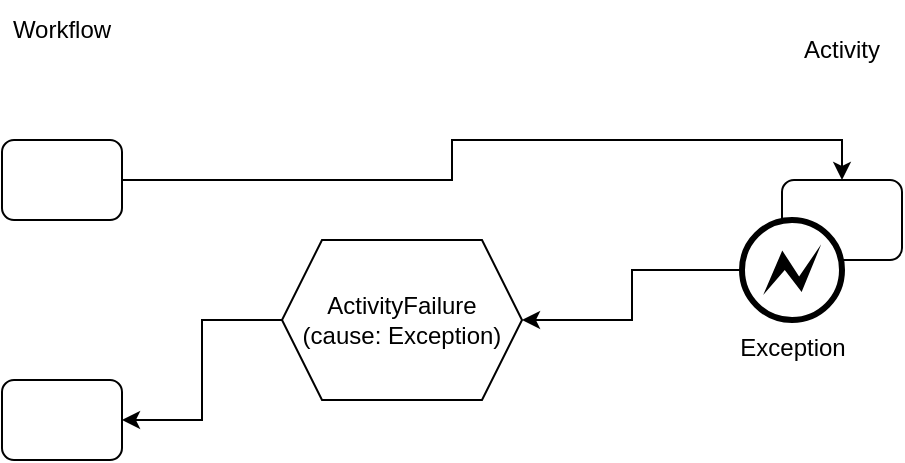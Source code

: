<mxfile version="16.5.1" type="device"><diagram id="1a1bm-5onYUr4Q6r1A3g" name="Page-1"><mxGraphModel dx="1422" dy="865" grid="1" gridSize="10" guides="1" tooltips="1" connect="1" arrows="1" fold="1" page="1" pageScale="1" pageWidth="850" pageHeight="1100" math="0" shadow="0"><root><mxCell id="0"/><mxCell id="1" parent="0"/><mxCell id="aqAcWAGIN5amxSp_lnpE-1" value="Workflow" style="text;html=1;strokeColor=none;fillColor=none;align=center;verticalAlign=middle;whiteSpace=wrap;rounded=0;" vertex="1" parent="1"><mxGeometry x="120" y="50" width="60" height="30" as="geometry"/></mxCell><mxCell id="aqAcWAGIN5amxSp_lnpE-2" value="Activity" style="text;html=1;strokeColor=none;fillColor=none;align=center;verticalAlign=middle;whiteSpace=wrap;rounded=0;" vertex="1" parent="1"><mxGeometry x="510" y="60" width="60" height="30" as="geometry"/></mxCell><mxCell id="aqAcWAGIN5amxSp_lnpE-3" value="" style="rounded=1;whiteSpace=wrap;html=1;" vertex="1" parent="1"><mxGeometry x="510" y="140" width="60" height="40" as="geometry"/></mxCell><mxCell id="aqAcWAGIN5amxSp_lnpE-6" style="edgeStyle=orthogonalEdgeStyle;rounded=0;orthogonalLoop=1;jettySize=auto;html=1;entryX=1;entryY=0.5;entryDx=0;entryDy=0;" edge="1" parent="1" source="aqAcWAGIN5amxSp_lnpE-4" target="aqAcWAGIN5amxSp_lnpE-5"><mxGeometry relative="1" as="geometry"/></mxCell><mxCell id="aqAcWAGIN5amxSp_lnpE-4" value="Exception" style="points=[[0.145,0.145,0],[0.5,0,0],[0.855,0.145,0],[1,0.5,0],[0.855,0.855,0],[0.5,1,0],[0.145,0.855,0],[0,0.5,0]];shape=mxgraph.bpmn.event;html=1;verticalLabelPosition=bottom;labelBackgroundColor=#ffffff;verticalAlign=top;align=center;perimeter=ellipsePerimeter;outlineConnect=0;aspect=fixed;outline=end;symbol=error;" vertex="1" parent="1"><mxGeometry x="490" y="160" width="50" height="50" as="geometry"/></mxCell><mxCell id="aqAcWAGIN5amxSp_lnpE-13" style="edgeStyle=orthogonalEdgeStyle;rounded=0;orthogonalLoop=1;jettySize=auto;html=1;entryX=1;entryY=0.5;entryDx=0;entryDy=0;" edge="1" parent="1" source="aqAcWAGIN5amxSp_lnpE-5" target="aqAcWAGIN5amxSp_lnpE-12"><mxGeometry relative="1" as="geometry"/></mxCell><mxCell id="aqAcWAGIN5amxSp_lnpE-5" value="ActivityFailure&lt;br&gt;(cause: Exception)" style="shape=hexagon;perimeter=hexagonPerimeter2;whiteSpace=wrap;html=1;fixedSize=1;" vertex="1" parent="1"><mxGeometry x="260" y="170" width="120" height="80" as="geometry"/></mxCell><mxCell id="aqAcWAGIN5amxSp_lnpE-8" style="edgeStyle=orthogonalEdgeStyle;rounded=0;orthogonalLoop=1;jettySize=auto;html=1;entryX=0.5;entryY=0;entryDx=0;entryDy=0;" edge="1" parent="1" source="aqAcWAGIN5amxSp_lnpE-7" target="aqAcWAGIN5amxSp_lnpE-3"><mxGeometry relative="1" as="geometry"/></mxCell><mxCell id="aqAcWAGIN5amxSp_lnpE-7" value="" style="rounded=1;whiteSpace=wrap;html=1;" vertex="1" parent="1"><mxGeometry x="120" y="120" width="60" height="40" as="geometry"/></mxCell><mxCell id="aqAcWAGIN5amxSp_lnpE-12" value="" style="rounded=1;whiteSpace=wrap;html=1;" vertex="1" parent="1"><mxGeometry x="120" y="240" width="60" height="40" as="geometry"/></mxCell></root></mxGraphModel></diagram></mxfile>